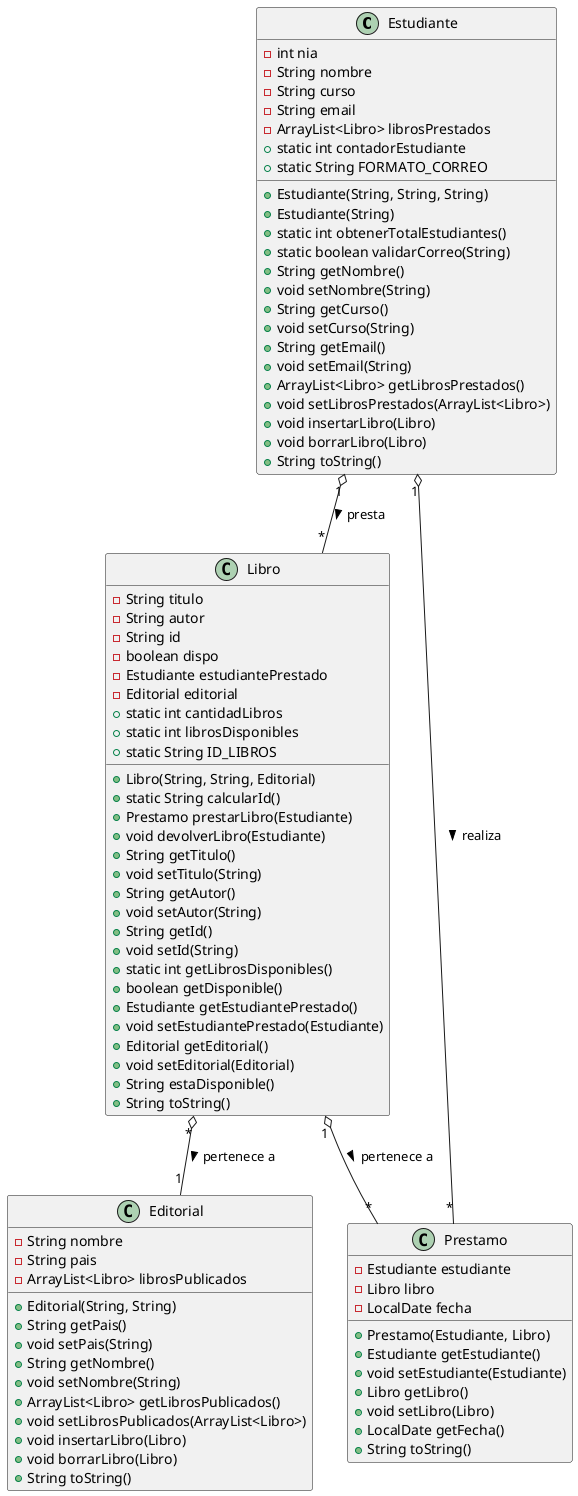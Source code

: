 @startuml

class Estudiante {
    - int nia
    - String nombre
    - String curso
    - String email
    - ArrayList<Libro> librosPrestados
    + static int contadorEstudiante
    + static String FORMATO_CORREO
    + Estudiante(String, String, String)
    + Estudiante(String)
    + static int obtenerTotalEstudiantes()
    + static boolean validarCorreo(String)
    + String getNombre()
    + void setNombre(String)
    + String getCurso()
    + void setCurso(String)
    + String getEmail()
    + void setEmail(String)
    + ArrayList<Libro> getLibrosPrestados()
    + void setLibrosPrestados(ArrayList<Libro>)
    + void insertarLibro(Libro)
    + void borrarLibro(Libro)
    + String toString()
}

class Libro {
    - String titulo
    - String autor
    - String id
    - boolean dispo
    - Estudiante estudiantePrestado
    - Editorial editorial
    + static int cantidadLibros
    + static int librosDisponibles
    + static String ID_LIBROS
    + Libro(String, String, Editorial)
    + static String calcularId()
    + Prestamo prestarLibro(Estudiante)
    + void devolverLibro(Estudiante)
    + String getTitulo()
    + void setTitulo(String)
    + String getAutor()
    + void setAutor(String)
    + String getId()
    + void setId(String)
    + static int getLibrosDisponibles()
    + boolean getDisponible()
    + Estudiante getEstudiantePrestado()
    + void setEstudiantePrestado(Estudiante)
    + Editorial getEditorial()
    + void setEditorial(Editorial)
    + String estaDisponible()
    + String toString()
}

class Editorial {
    - String nombre
    - String pais
    - ArrayList<Libro> librosPublicados
    + Editorial(String, String)
    + String getPais()
    + void setPais(String)
    + String getNombre()
    + void setNombre(String)
    + ArrayList<Libro> getLibrosPublicados()
    + void setLibrosPublicados(ArrayList<Libro>)
    + void insertarLibro(Libro)
    + void borrarLibro(Libro)
    + String toString()
}

class Prestamo {
    - Estudiante estudiante
    - Libro libro
    - LocalDate fecha
    + Prestamo(Estudiante, Libro)
    + Estudiante getEstudiante()
    + void setEstudiante(Estudiante)
    + Libro getLibro()
    + void setLibro(Libro)
    + LocalDate getFecha()
    + String toString()
}

Estudiante "1" o-- "*" Libro : presta >
Libro "*" o-- "1" Editorial : pertenece a >
Libro "1" o-- "*" Prestamo : pertenece a >
Estudiante "1" o-- "*" Prestamo : realiza >

@enduml
